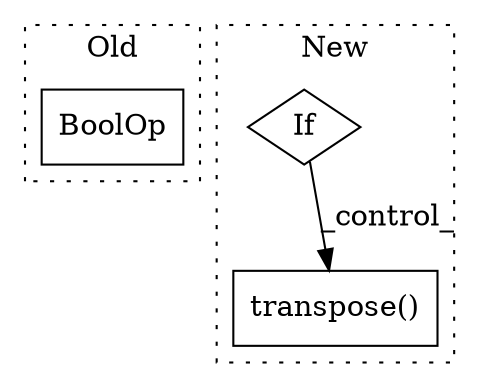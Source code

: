 digraph G {
subgraph cluster0 {
1 [label="BoolOp" a="72" s="3246" l="40" shape="box"];
label = "Old";
style="dotted";
}
subgraph cluster1 {
2 [label="transpose()" a="75" s="4002,4025" l="14,1" shape="box"];
3 [label="If" a="96" s="3962" l="3" shape="diamond"];
label = "New";
style="dotted";
}
3 -> 2 [label="_control_"];
}